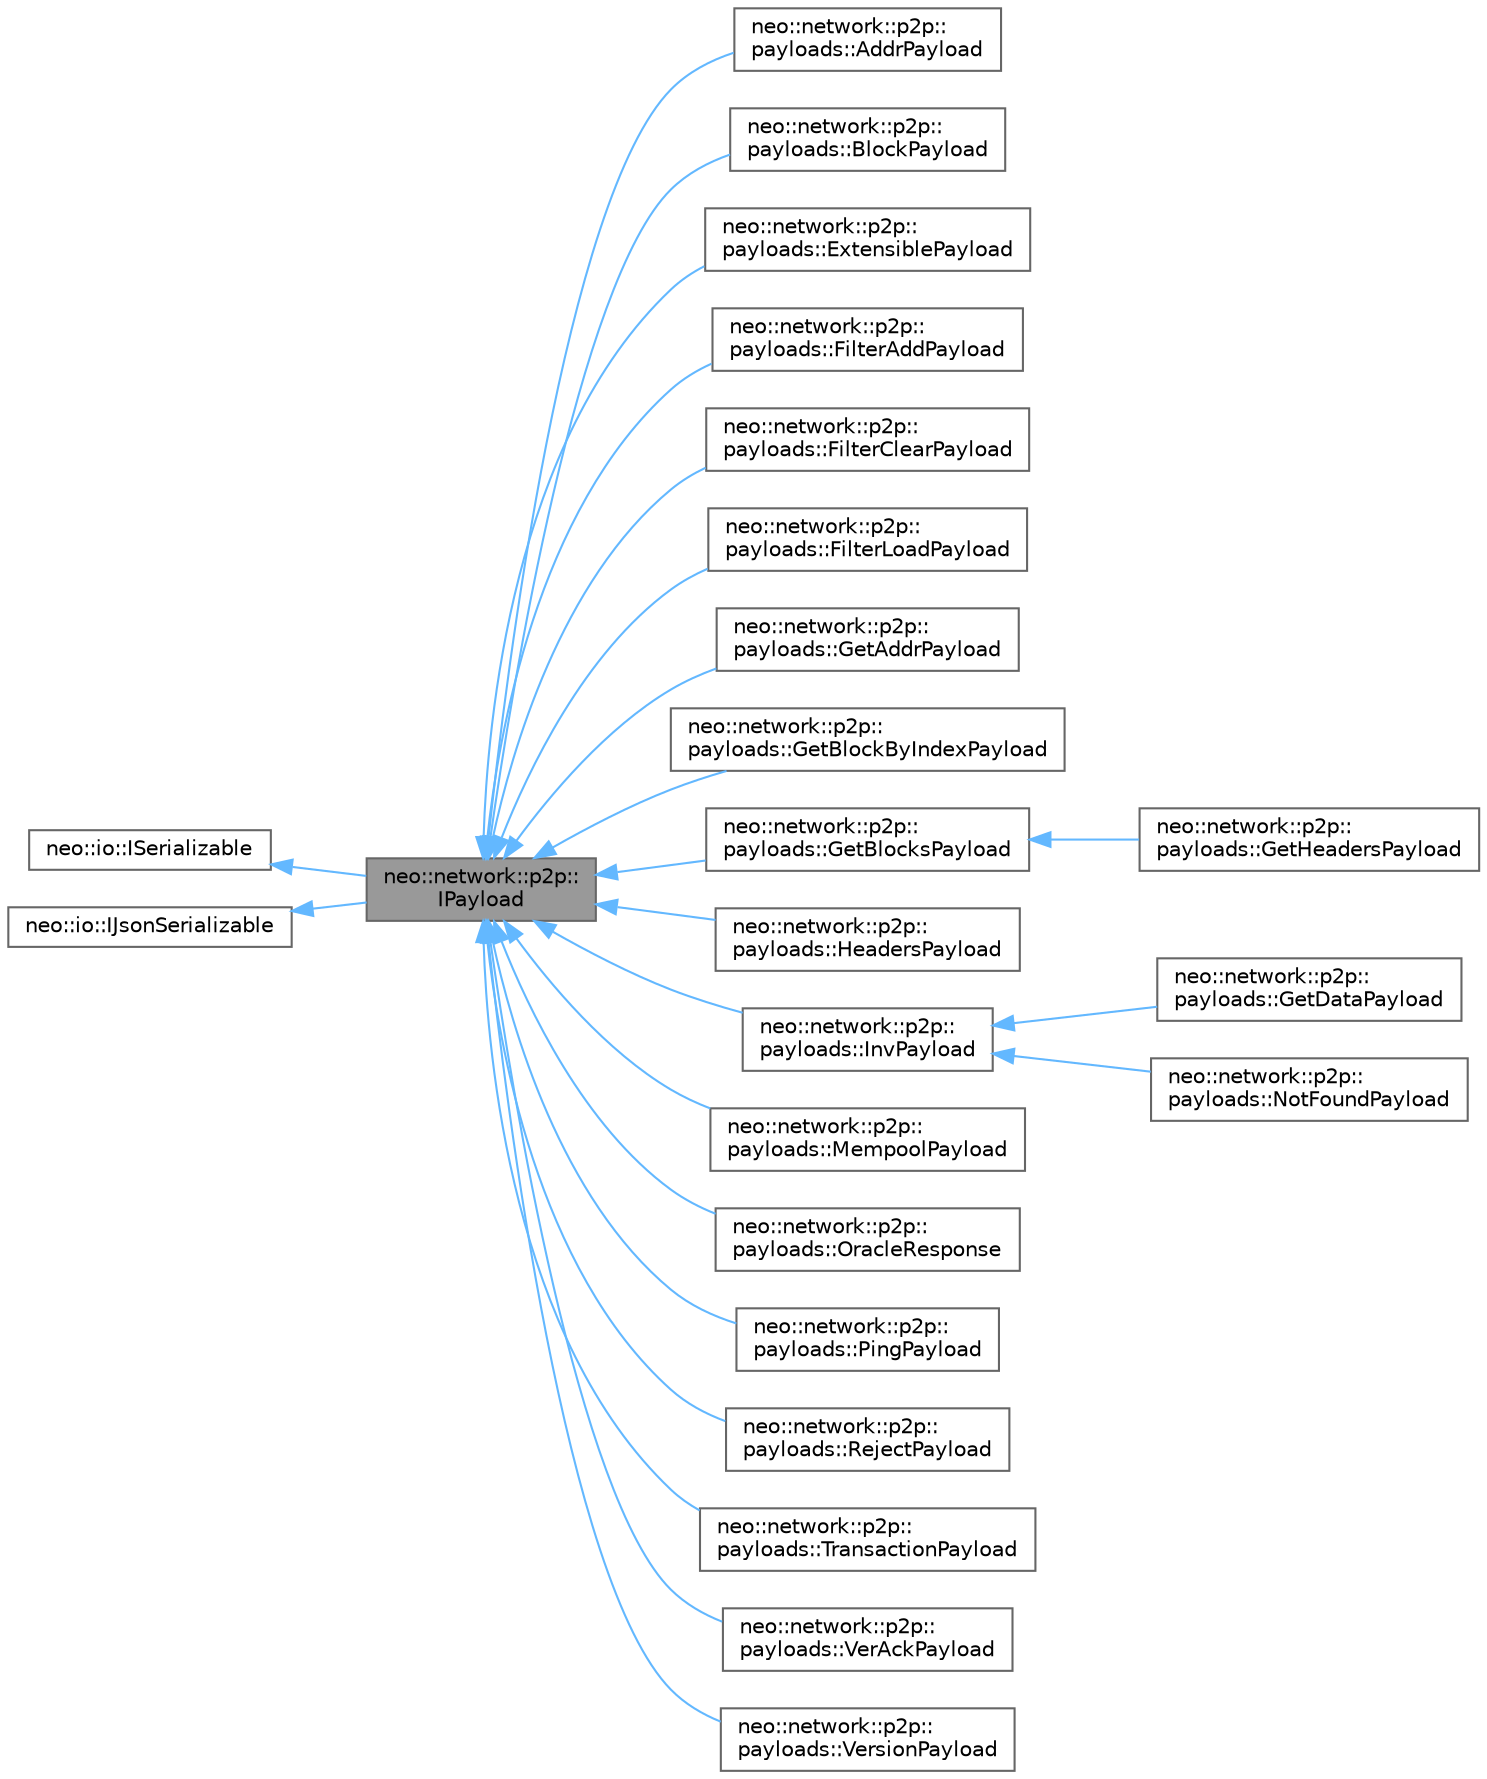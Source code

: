 digraph "neo::network::p2p::IPayload"
{
 // LATEX_PDF_SIZE
  bgcolor="transparent";
  edge [fontname=Helvetica,fontsize=10,labelfontname=Helvetica,labelfontsize=10];
  node [fontname=Helvetica,fontsize=10,shape=box,height=0.2,width=0.4];
  rankdir="LR";
  Node1 [id="Node000001",label="neo::network::p2p::\lIPayload",height=0.2,width=0.4,color="gray40", fillcolor="grey60", style="filled", fontcolor="black",tooltip="Interface for message payloads."];
  Node2 -> Node1 [id="edge24_Node000001_Node000002",dir="back",color="steelblue1",style="solid",tooltip=" "];
  Node2 [id="Node000002",label="neo::io::ISerializable",height=0.2,width=0.4,color="gray40", fillcolor="white", style="filled",URL="$classneo_1_1io_1_1_i_serializable.html",tooltip="Interface for objects that can be serialized/deserialized."];
  Node3 -> Node1 [id="edge25_Node000001_Node000003",dir="back",color="steelblue1",style="solid",tooltip=" "];
  Node3 [id="Node000003",label="neo::io::IJsonSerializable",height=0.2,width=0.4,color="gray40", fillcolor="white", style="filled",URL="$classneo_1_1io_1_1_i_json_serializable.html",tooltip="Interface for objects that can be serialized/deserialized to/from JSON."];
  Node1 -> Node4 [id="edge26_Node000001_Node000004",dir="back",color="steelblue1",style="solid",tooltip=" "];
  Node4 [id="Node000004",label="neo::network::p2p::\lpayloads::AddrPayload",height=0.2,width=0.4,color="gray40", fillcolor="white", style="filled",URL="$classneo_1_1network_1_1p2p_1_1payloads_1_1_addr_payload.html",tooltip="Represents an address payload."];
  Node1 -> Node5 [id="edge27_Node000001_Node000005",dir="back",color="steelblue1",style="solid",tooltip=" "];
  Node5 [id="Node000005",label="neo::network::p2p::\lpayloads::BlockPayload",height=0.2,width=0.4,color="gray40", fillcolor="white", style="filled",URL="$classneo_1_1network_1_1p2p_1_1payloads_1_1_block_payload.html",tooltip="Represents a block payload."];
  Node1 -> Node6 [id="edge28_Node000001_Node000006",dir="back",color="steelblue1",style="solid",tooltip=" "];
  Node6 [id="Node000006",label="neo::network::p2p::\lpayloads::ExtensiblePayload",height=0.2,width=0.4,color="gray40", fillcolor="white", style="filled",URL="$classneo_1_1network_1_1p2p_1_1payloads_1_1_extensible_payload.html",tooltip="Represents an extensible payload for network communication. This matches the C# ExtensiblePayload...."];
  Node1 -> Node7 [id="edge29_Node000001_Node000007",dir="back",color="steelblue1",style="solid",tooltip=" "];
  Node7 [id="Node000007",label="neo::network::p2p::\lpayloads::FilterAddPayload",height=0.2,width=0.4,color="gray40", fillcolor="white", style="filled",URL="$classneo_1_1network_1_1p2p_1_1payloads_1_1_filter_add_payload.html",tooltip="Represents a filter add payload for SPV protocol."];
  Node1 -> Node8 [id="edge30_Node000001_Node000008",dir="back",color="steelblue1",style="solid",tooltip=" "];
  Node8 [id="Node000008",label="neo::network::p2p::\lpayloads::FilterClearPayload",height=0.2,width=0.4,color="gray40", fillcolor="white", style="filled",URL="$classneo_1_1network_1_1p2p_1_1payloads_1_1_filter_clear_payload.html",tooltip="Represents a filter clear payload for SPV protocol."];
  Node1 -> Node9 [id="edge31_Node000001_Node000009",dir="back",color="steelblue1",style="solid",tooltip=" "];
  Node9 [id="Node000009",label="neo::network::p2p::\lpayloads::FilterLoadPayload",height=0.2,width=0.4,color="gray40", fillcolor="white", style="filled",URL="$classneo_1_1network_1_1p2p_1_1payloads_1_1_filter_load_payload.html",tooltip="Represents a filter load payload for SPV protocol."];
  Node1 -> Node10 [id="edge32_Node000001_Node000010",dir="back",color="steelblue1",style="solid",tooltip=" "];
  Node10 [id="Node000010",label="neo::network::p2p::\lpayloads::GetAddrPayload",height=0.2,width=0.4,color="gray40", fillcolor="white", style="filled",URL="$classneo_1_1network_1_1p2p_1_1payloads_1_1_get_addr_payload.html",tooltip="Represents a getaddr message payload."];
  Node1 -> Node11 [id="edge33_Node000001_Node000011",dir="back",color="steelblue1",style="solid",tooltip=" "];
  Node11 [id="Node000011",label="neo::network::p2p::\lpayloads::GetBlockByIndexPayload",height=0.2,width=0.4,color="gray40", fillcolor="white", style="filled",URL="$classneo_1_1network_1_1p2p_1_1payloads_1_1_get_block_by_index_payload.html",tooltip="Represents a get block by index payload."];
  Node1 -> Node12 [id="edge34_Node000001_Node000012",dir="back",color="steelblue1",style="solid",tooltip=" "];
  Node12 [id="Node000012",label="neo::network::p2p::\lpayloads::GetBlocksPayload",height=0.2,width=0.4,color="gray40", fillcolor="white", style="filled",URL="$classneo_1_1network_1_1p2p_1_1payloads_1_1_get_blocks_payload.html",tooltip="Represents a get blocks payload."];
  Node12 -> Node13 [id="edge35_Node000012_Node000013",dir="back",color="steelblue1",style="solid",tooltip=" "];
  Node13 [id="Node000013",label="neo::network::p2p::\lpayloads::GetHeadersPayload",height=0.2,width=0.4,color="gray40", fillcolor="white", style="filled",URL="$classneo_1_1network_1_1p2p_1_1payloads_1_1_get_headers_payload.html",tooltip="Represents a get headers payload."];
  Node1 -> Node14 [id="edge36_Node000001_Node000014",dir="back",color="steelblue1",style="solid",tooltip=" "];
  Node14 [id="Node000014",label="neo::network::p2p::\lpayloads::HeadersPayload",height=0.2,width=0.4,color="gray40", fillcolor="white", style="filled",URL="$classneo_1_1network_1_1p2p_1_1payloads_1_1_headers_payload.html",tooltip="Represents a headers payload."];
  Node1 -> Node15 [id="edge37_Node000001_Node000015",dir="back",color="steelblue1",style="solid",tooltip=" "];
  Node15 [id="Node000015",label="neo::network::p2p::\lpayloads::InvPayload",height=0.2,width=0.4,color="gray40", fillcolor="white", style="filled",URL="$classneo_1_1network_1_1p2p_1_1payloads_1_1_inv_payload.html",tooltip="Represents an inv message payload."];
  Node15 -> Node16 [id="edge38_Node000015_Node000016",dir="back",color="steelblue1",style="solid",tooltip=" "];
  Node16 [id="Node000016",label="neo::network::p2p::\lpayloads::GetDataPayload",height=0.2,width=0.4,color="gray40", fillcolor="white", style="filled",URL="$classneo_1_1network_1_1p2p_1_1payloads_1_1_get_data_payload.html",tooltip="Represents a getdata message payload."];
  Node15 -> Node17 [id="edge39_Node000015_Node000017",dir="back",color="steelblue1",style="solid",tooltip=" "];
  Node17 [id="Node000017",label="neo::network::p2p::\lpayloads::NotFoundPayload",height=0.2,width=0.4,color="gray40", fillcolor="white", style="filled",URL="$classneo_1_1network_1_1p2p_1_1payloads_1_1_not_found_payload.html",tooltip="Represents a not found payload."];
  Node1 -> Node18 [id="edge40_Node000001_Node000018",dir="back",color="steelblue1",style="solid",tooltip=" "];
  Node18 [id="Node000018",label="neo::network::p2p::\lpayloads::MempoolPayload",height=0.2,width=0.4,color="gray40", fillcolor="white", style="filled",URL="$classneo_1_1network_1_1p2p_1_1payloads_1_1_mempool_payload.html",tooltip="Represents a mempool payload."];
  Node1 -> Node19 [id="edge41_Node000001_Node000019",dir="back",color="steelblue1",style="solid",tooltip=" "];
  Node19 [id="Node000019",label="neo::network::p2p::\lpayloads::OracleResponse",height=0.2,width=0.4,color="gray40", fillcolor="white", style="filled",URL="$classneo_1_1network_1_1p2p_1_1payloads_1_1_oracle_response.html",tooltip="Indicates that the transaction is an oracle response."];
  Node1 -> Node20 [id="edge42_Node000001_Node000020",dir="back",color="steelblue1",style="solid",tooltip=" "];
  Node20 [id="Node000020",label="neo::network::p2p::\lpayloads::PingPayload",height=0.2,width=0.4,color="gray40", fillcolor="white", style="filled",URL="$classneo_1_1network_1_1p2p_1_1payloads_1_1_ping_payload.html",tooltip="Represents a ping payload."];
  Node1 -> Node21 [id="edge43_Node000001_Node000021",dir="back",color="steelblue1",style="solid",tooltip=" "];
  Node21 [id="Node000021",label="neo::network::p2p::\lpayloads::RejectPayload",height=0.2,width=0.4,color="gray40", fillcolor="white", style="filled",URL="$classneo_1_1network_1_1p2p_1_1payloads_1_1_reject_payload.html",tooltip="Represents a reject payload."];
  Node1 -> Node22 [id="edge44_Node000001_Node000022",dir="back",color="steelblue1",style="solid",tooltip=" "];
  Node22 [id="Node000022",label="neo::network::p2p::\lpayloads::TransactionPayload",height=0.2,width=0.4,color="gray40", fillcolor="white", style="filled",URL="$classneo_1_1network_1_1p2p_1_1payloads_1_1_transaction_payload.html",tooltip="Represents a transaction payload."];
  Node1 -> Node23 [id="edge45_Node000001_Node000023",dir="back",color="steelblue1",style="solid",tooltip=" "];
  Node23 [id="Node000023",label="neo::network::p2p::\lpayloads::VerAckPayload",height=0.2,width=0.4,color="gray40", fillcolor="white", style="filled",URL="$classneo_1_1network_1_1p2p_1_1payloads_1_1_ver_ack_payload.html",tooltip="Represents a verack message payload."];
  Node1 -> Node24 [id="edge46_Node000001_Node000024",dir="back",color="steelblue1",style="solid",tooltip=" "];
  Node24 [id="Node000024",label="neo::network::p2p::\lpayloads::VersionPayload",height=0.2,width=0.4,color="gray40", fillcolor="white", style="filled",URL="$classneo_1_1network_1_1p2p_1_1payloads_1_1_version_payload.html",tooltip="Represents a version message payload."];
}
